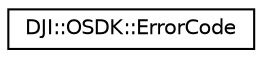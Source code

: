 digraph "Graphical Class Hierarchy"
{
 // INTERACTIVE_SVG=YES
 // LATEX_PDF_SIZE
  edge [fontname="Helvetica",fontsize="10",labelfontname="Helvetica",labelfontsize="10"];
  node [fontname="Helvetica",fontsize="10",shape=record];
  rankdir="LR";
  Node0 [label="DJI::OSDK::ErrorCode",height=0.2,width=0.4,color="black", fillcolor="white", style="filled",URL="$classDJI_1_1OSDK_1_1ErrorCode.html",tooltip=" "];
}
